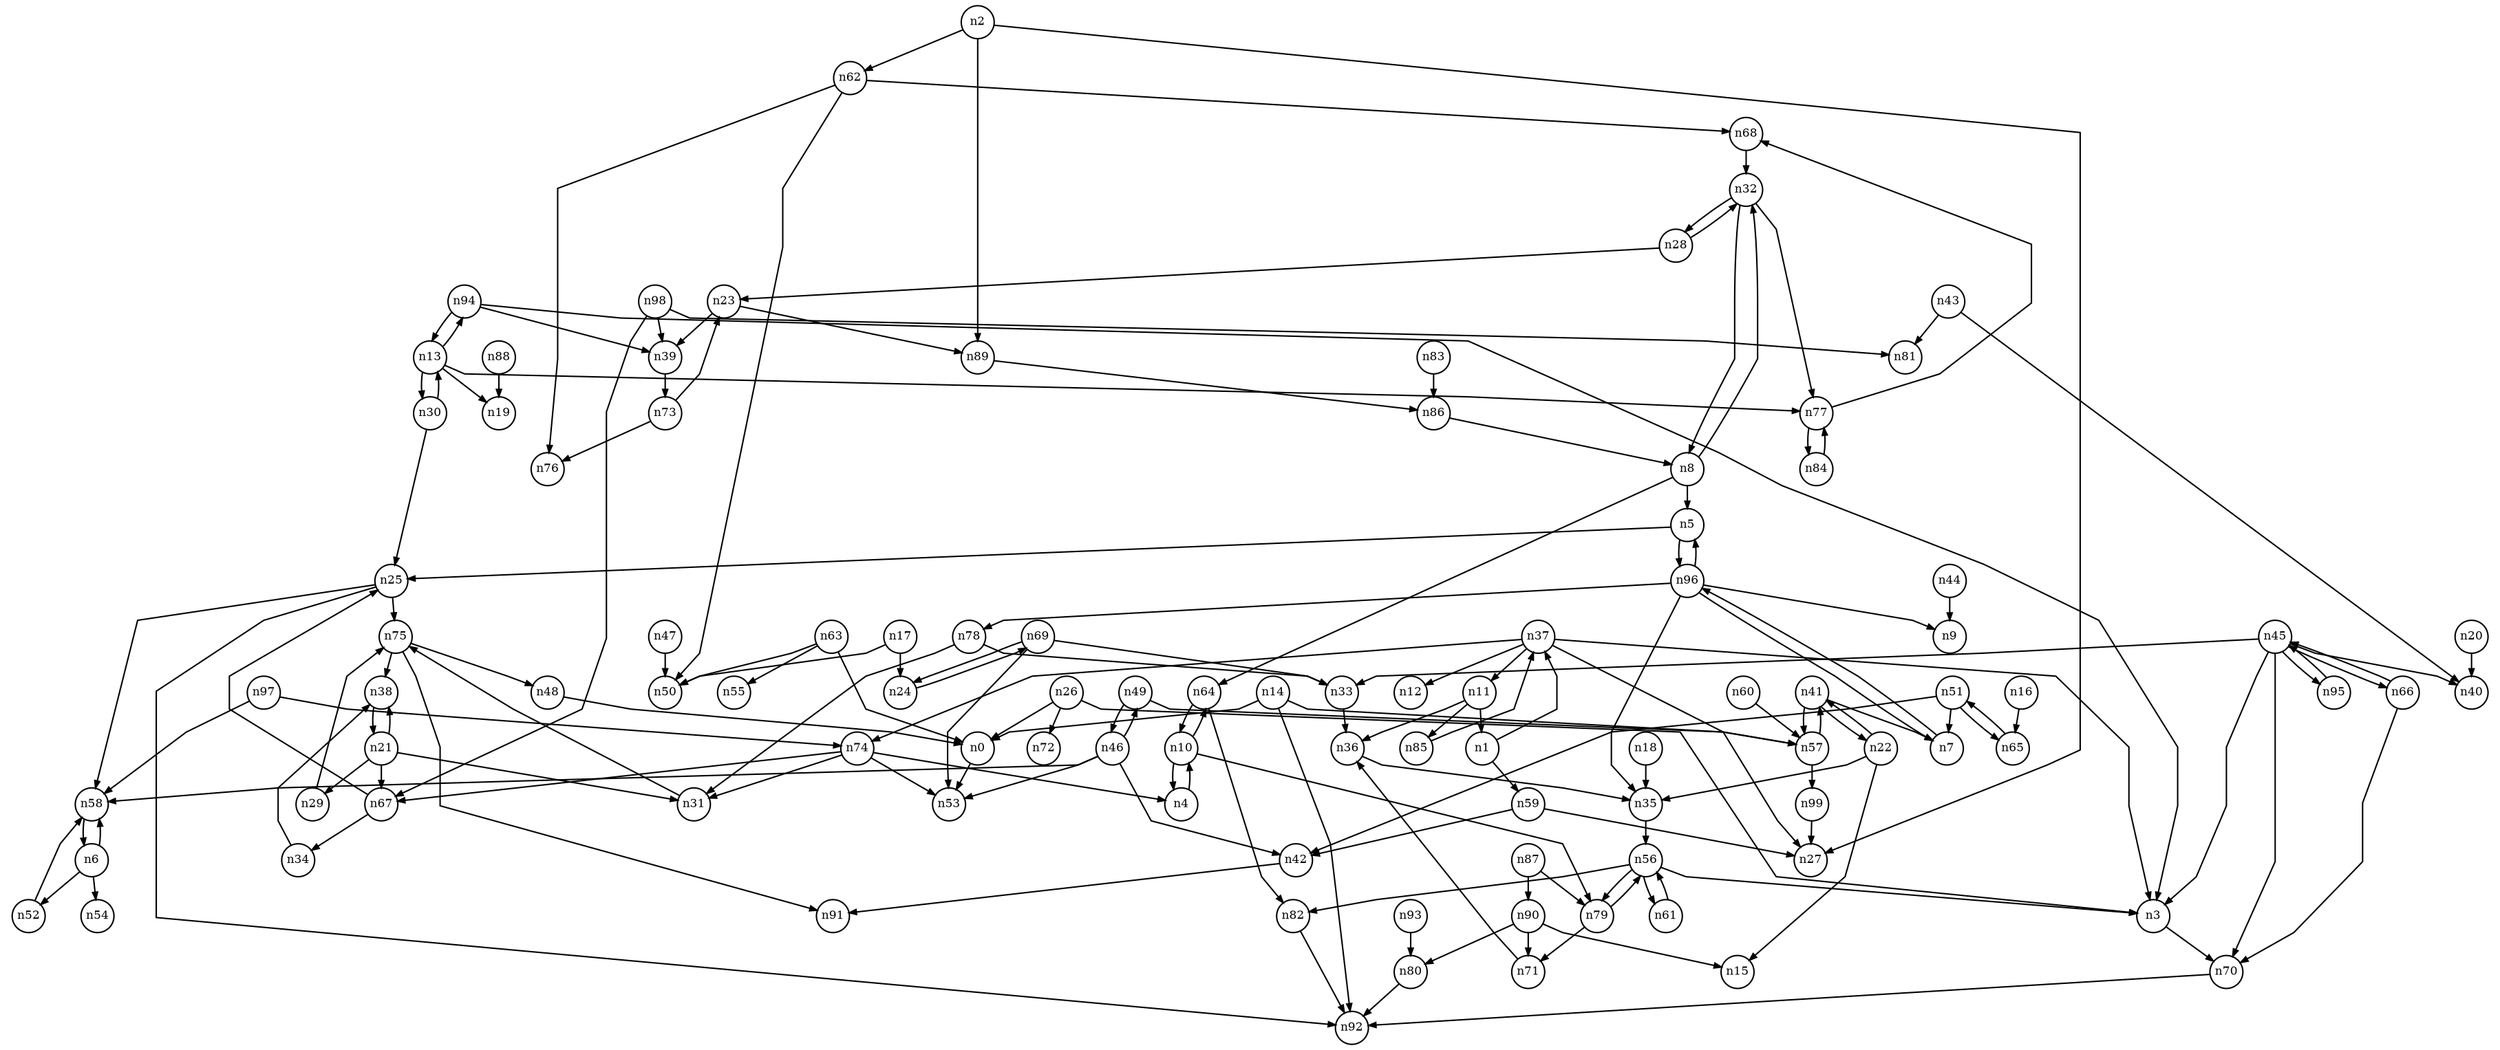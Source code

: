 digraph G{
splines=polyline;
ranksep=0.22;
nodesep=0.22;
nodesize=0.32;
fontsize=8
edge [arrowsize=0.5]
node [fontsize=8 shape=circle width=0.32 fixedsize=shape];

n0 -> n53
n59 -> n27
n59 -> n42
n1 -> n59
n1 -> n37
n2 -> n27
n2 -> n62
n2 -> n89
n62 -> n50
n62 -> n68
n62 -> n76
n89 -> n86
n70 -> n92
n3 -> n70
n25 -> n58
n25 -> n92
n25 -> n75
n5 -> n25
n5 -> n96
n52 -> n58
n6 -> n52
n6 -> n54
n6 -> n58
n58 -> n6
n8 -> n5
n8 -> n32
n8 -> n64
n32 -> n28
n32 -> n77
n32 -> n8
n64 -> n82
n64 -> n10
n4 -> n10
n10 -> n4
n10 -> n64
n10 -> n79
n79 -> n71
n79 -> n56
n11 -> n1
n11 -> n36
n11 -> n85
n36 -> n35
n85 -> n37
n13 -> n19
n13 -> n30
n13 -> n77
n13 -> n94
n30 -> n25
n30 -> n13
n77 -> n68
n77 -> n84
n94 -> n3
n94 -> n39
n94 -> n13
n14 -> n0
n14 -> n57
n14 -> n92
n57 -> n99
n57 -> n41
n65 -> n51
n16 -> n65
n24 -> n69
n17 -> n24
n17 -> n50
n35 -> n56
n18 -> n35
n20 -> n40
n29 -> n75
n21 -> n29
n21 -> n31
n21 -> n67
n21 -> n38
n31 -> n75
n67 -> n25
n67 -> n34
n22 -> n15
n22 -> n35
n22 -> n41
n39 -> n73
n23 -> n39
n23 -> n89
n69 -> n33
n69 -> n53
n69 -> n24
n26 -> n0
n26 -> n3
n26 -> n72
n28 -> n23
n28 -> n32
n33 -> n36
n37 -> n3
n37 -> n11
n37 -> n12
n37 -> n27
n37 -> n74
n74 -> n4
n74 -> n31
n74 -> n53
n74 -> n67
n38 -> n21
n73 -> n76
n73 -> n23
n7 -> n96
n41 -> n7
n41 -> n22
n41 -> n57
n42 -> n91
n43 -> n40
n43 -> n81
n44 -> n9
n45 -> n3
n45 -> n33
n45 -> n40
n45 -> n66
n45 -> n70
n45 -> n95
n66 -> n70
n66 -> n45
n95 -> n45
n46 -> n42
n46 -> n49
n46 -> n53
n46 -> n58
n49 -> n57
n49 -> n46
n47 -> n50
n48 -> n0
n51 -> n7
n51 -> n42
n51 -> n65
n56 -> n3
n56 -> n61
n56 -> n79
n56 -> n82
n61 -> n56
n82 -> n92
n99 -> n27
n60 -> n57
n68 -> n32
n63 -> n0
n63 -> n50
n63 -> n55
n34 -> n38
n71 -> n36
n75 -> n38
n75 -> n48
n75 -> n91
n78 -> n31
n78 -> n33
n80 -> n92
n86 -> n8
n83 -> n86
n84 -> n77
n87 -> n79
n87 -> n90
n90 -> n15
n90 -> n71
n90 -> n80
n88 -> n19
n93 -> n80
n96 -> n5
n96 -> n7
n96 -> n9
n96 -> n35
n96 -> n78
n97 -> n58
n97 -> n74
n98 -> n39
n98 -> n67
n98 -> n81
}
